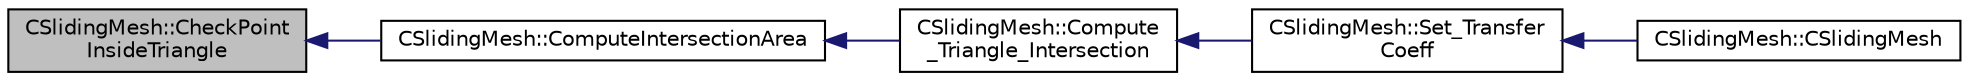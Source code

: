 digraph "CSlidingMesh::CheckPointInsideTriangle"
{
  edge [fontname="Helvetica",fontsize="10",labelfontname="Helvetica",labelfontsize="10"];
  node [fontname="Helvetica",fontsize="10",shape=record];
  rankdir="LR";
  Node44 [label="CSlidingMesh::CheckPoint\lInsideTriangle",height=0.2,width=0.4,color="black", fillcolor="grey75", style="filled", fontcolor="black"];
  Node44 -> Node45 [dir="back",color="midnightblue",fontsize="10",style="solid",fontname="Helvetica"];
  Node45 [label="CSlidingMesh::ComputeIntersectionArea",height=0.2,width=0.4,color="black", fillcolor="white", style="filled",URL="$class_c_sliding_mesh.html#a21d1b13747a6ed480a67f75442276f01",tooltip="For 3-Dimensional grids, compute intersection area between two triangle projected on a given plane P1..."];
  Node45 -> Node46 [dir="back",color="midnightblue",fontsize="10",style="solid",fontname="Helvetica"];
  Node46 [label="CSlidingMesh::Compute\l_Triangle_Intersection",height=0.2,width=0.4,color="black", fillcolor="white", style="filled",URL="$class_c_sliding_mesh.html#ac3bdfa5cf559f126317074bf6ed13f81",tooltip="For 3-Dimensional grids, compute intersection area between two triangle projected on a given plane..."];
  Node46 -> Node47 [dir="back",color="midnightblue",fontsize="10",style="solid",fontname="Helvetica"];
  Node47 [label="CSlidingMesh::Set_Transfer\lCoeff",height=0.2,width=0.4,color="black", fillcolor="white", style="filled",URL="$class_c_sliding_mesh.html#a60567ffca2c40068f62f96027f483e96",tooltip="Set up transfer matrix defining relation between two meshes. "];
  Node47 -> Node48 [dir="back",color="midnightblue",fontsize="10",style="solid",fontname="Helvetica"];
  Node48 [label="CSlidingMesh::CSlidingMesh",height=0.2,width=0.4,color="black", fillcolor="white", style="filled",URL="$class_c_sliding_mesh.html#a2962815228c3df57c5ee3a70c62189bc",tooltip="Constructor of the class. "];
}
